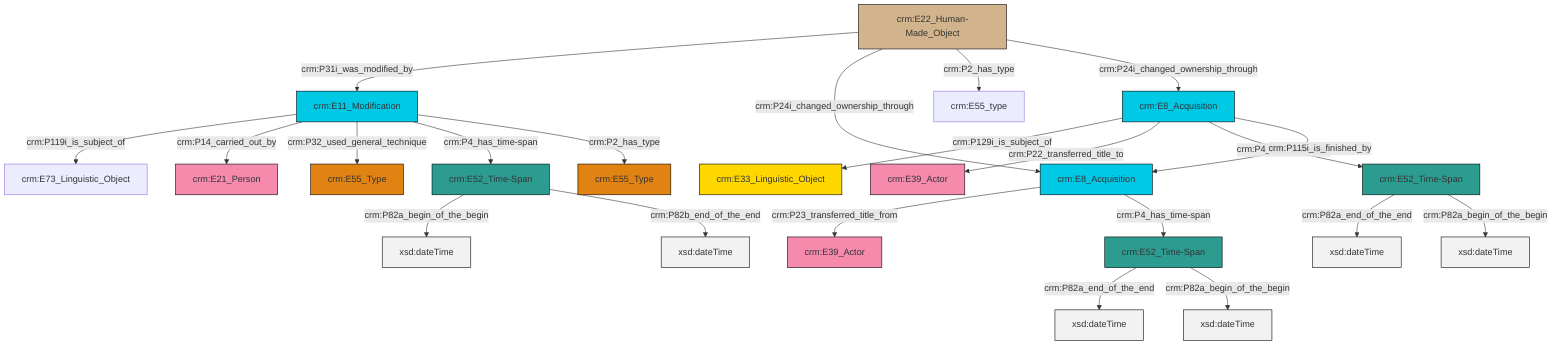 graph TD
classDef Literal fill:#f2f2f2,stroke:#000000;
classDef CRM_Entity fill:#FFFFFF,stroke:#000000;
classDef Temporal_Entity fill:#00C9E6, stroke:#000000;
classDef Type fill:#E18312, stroke:#000000;
classDef Time-Span fill:#2C9C91, stroke:#000000;
classDef Appellation fill:#FFEB7F, stroke:#000000;
classDef Place fill:#008836, stroke:#000000;
classDef Persistent_Item fill:#B266B2, stroke:#000000;
classDef Conceptual_Object fill:#FFD700, stroke:#000000;
classDef Physical_Thing fill:#D2B48C, stroke:#000000;
classDef Actor fill:#f58aad, stroke:#000000;
classDef PC_Classes fill:#4ce600, stroke:#000000;
classDef Multi fill:#cccccc,stroke:#000000;

4["crm:E52_Time-Span"]:::Time-Span -->|crm:P82a_end_of_the_end| 5[xsd:dateTime]:::Literal
6["crm:E52_Time-Span"]:::Time-Span -->|crm:P82a_end_of_the_end| 7[xsd:dateTime]:::Literal
10["crm:E8_Acquisition"]:::Temporal_Entity -->|crm:P23_transferred_title_from| 2["crm:E39_Actor"]:::Actor
13["crm:E11_Modification"]:::Temporal_Entity -->|crm:P119i_is_subject_of| 14["crm:E73_Linguistic_Object"]:::Default
15["crm:E8_Acquisition"]:::Temporal_Entity -->|crm:P129i_is_subject_of| 16["crm:E33_Linguistic_Object"]:::Conceptual_Object
15["crm:E8_Acquisition"]:::Temporal_Entity -->|crm:P22_transferred_title_to| 0["crm:E39_Actor"]:::Actor
4["crm:E52_Time-Span"]:::Time-Span -->|crm:P82a_begin_of_the_begin| 17[xsd:dateTime]:::Literal
13["crm:E11_Modification"]:::Temporal_Entity -->|crm:P14_carried_out_by| 18["crm:E21_Person"]:::Actor
15["crm:E8_Acquisition"]:::Temporal_Entity -->|crm:P4_has_time-span| 4["crm:E52_Time-Span"]:::Time-Span
19["crm:E22_Human-Made_Object"]:::Physical_Thing -->|crm:P31i_was_modified_by| 13["crm:E11_Modification"]:::Temporal_Entity
13["crm:E11_Modification"]:::Temporal_Entity -->|crm:P32_used_general_technique| 20["crm:E55_Type"]:::Type
10["crm:E8_Acquisition"]:::Temporal_Entity -->|crm:P4_has_time-span| 6["crm:E52_Time-Span"]:::Time-Span
19["crm:E22_Human-Made_Object"]:::Physical_Thing -->|crm:P24i_changed_ownership_through| 10["crm:E8_Acquisition"]:::Temporal_Entity
13["crm:E11_Modification"]:::Temporal_Entity -->|crm:P4_has_time-span| 21["crm:E52_Time-Span"]:::Time-Span
21["crm:E52_Time-Span"]:::Time-Span -->|crm:P82a_begin_of_the_begin| 25[xsd:dateTime]:::Literal
19["crm:E22_Human-Made_Object"]:::Physical_Thing -->|crm:P2_has_type| 30["crm:E55_type"]:::Default
21["crm:E52_Time-Span"]:::Time-Span -->|crm:P82b_end_of_the_end| 31[xsd:dateTime]:::Literal
6["crm:E52_Time-Span"]:::Time-Span -->|crm:P82a_begin_of_the_begin| 32[xsd:dateTime]:::Literal
13["crm:E11_Modification"]:::Temporal_Entity -->|crm:P2_has_type| 8["crm:E55_Type"]:::Type
19["crm:E22_Human-Made_Object"]:::Physical_Thing -->|crm:P24i_changed_ownership_through| 15["crm:E8_Acquisition"]:::Temporal_Entity
15["crm:E8_Acquisition"]:::Temporal_Entity -->|crm:P115i_is_finished_by| 10["crm:E8_Acquisition"]:::Temporal_Entity
